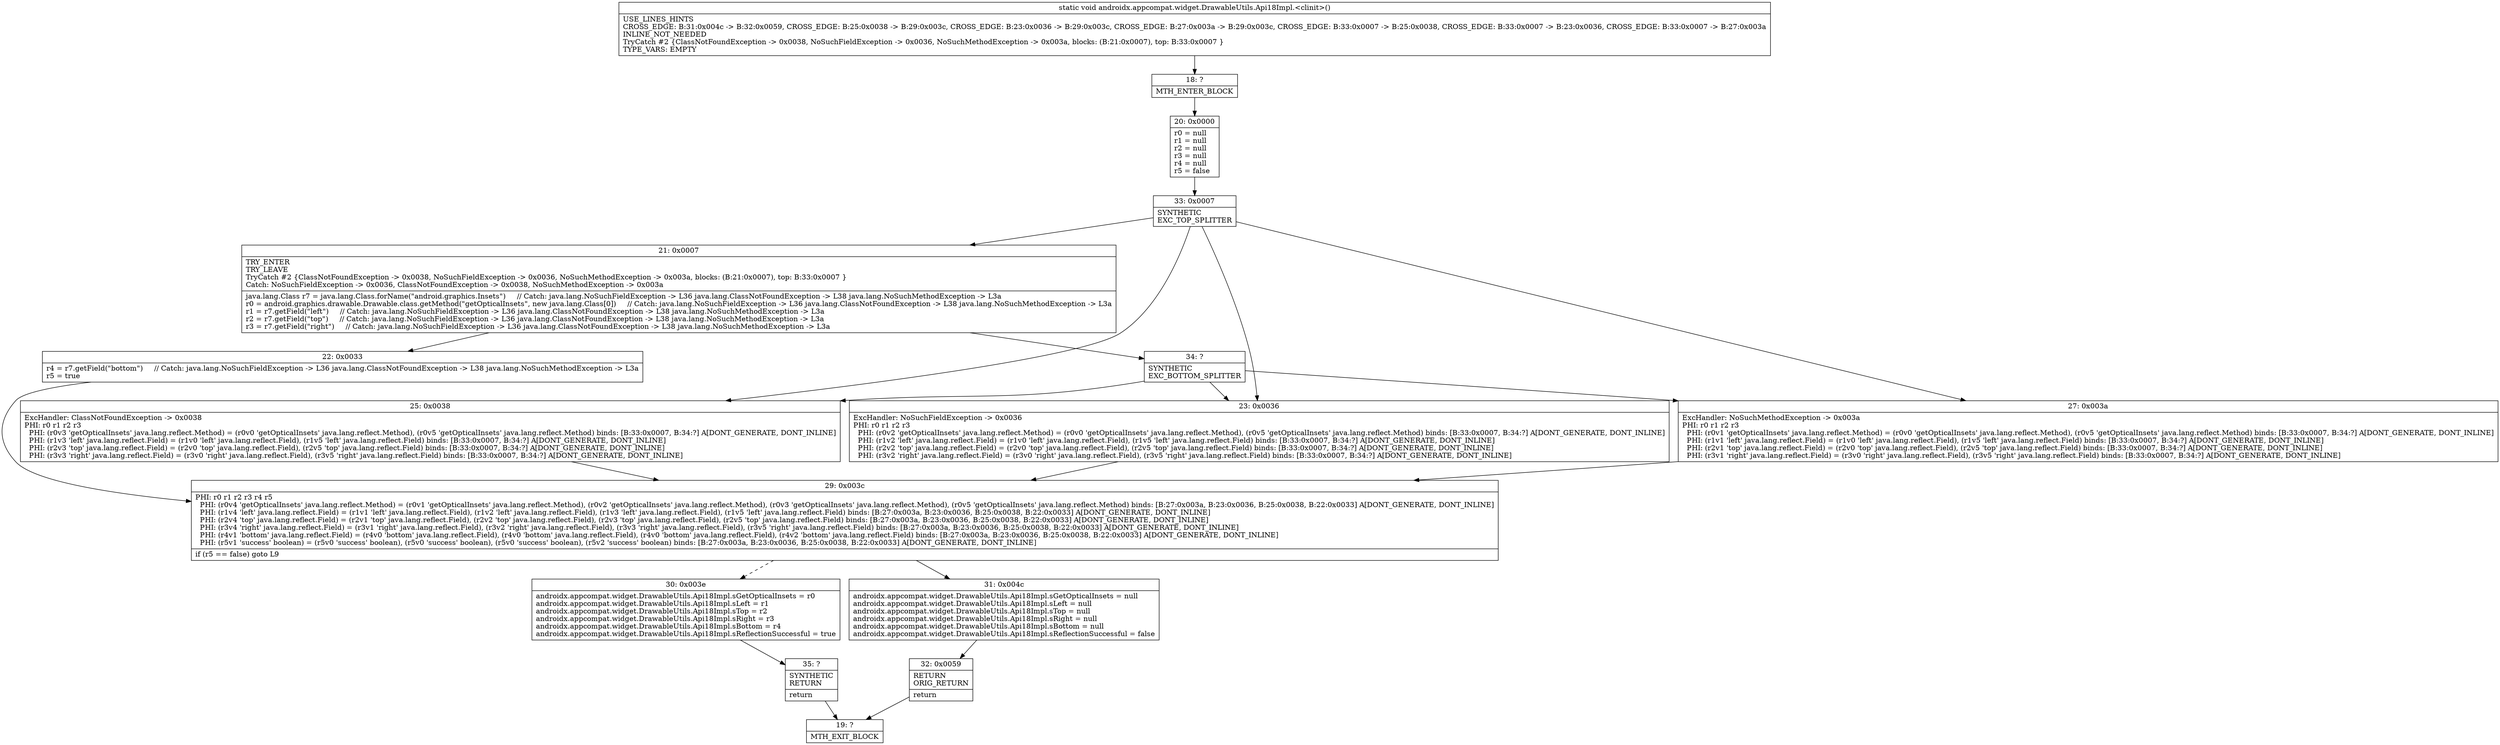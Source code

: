 digraph "CFG forandroidx.appcompat.widget.DrawableUtils.Api18Impl.\<clinit\>()V" {
Node_18 [shape=record,label="{18\:\ ?|MTH_ENTER_BLOCK\l}"];
Node_20 [shape=record,label="{20\:\ 0x0000|r0 = null\lr1 = null\lr2 = null\lr3 = null\lr4 = null\lr5 = false\l}"];
Node_33 [shape=record,label="{33\:\ 0x0007|SYNTHETIC\lEXC_TOP_SPLITTER\l}"];
Node_21 [shape=record,label="{21\:\ 0x0007|TRY_ENTER\lTRY_LEAVE\lTryCatch #2 \{ClassNotFoundException \-\> 0x0038, NoSuchFieldException \-\> 0x0036, NoSuchMethodException \-\> 0x003a, blocks: (B:21:0x0007), top: B:33:0x0007 \}\lCatch: NoSuchFieldException \-\> 0x0036, ClassNotFoundException \-\> 0x0038, NoSuchMethodException \-\> 0x003a\l|java.lang.Class r7 = java.lang.Class.forName(\"android.graphics.Insets\")     \/\/ Catch: java.lang.NoSuchFieldException \-\> L36 java.lang.ClassNotFoundException \-\> L38 java.lang.NoSuchMethodException \-\> L3a\lr0 = android.graphics.drawable.Drawable.class.getMethod(\"getOpticalInsets\", new java.lang.Class[0])     \/\/ Catch: java.lang.NoSuchFieldException \-\> L36 java.lang.ClassNotFoundException \-\> L38 java.lang.NoSuchMethodException \-\> L3a\lr1 = r7.getField(\"left\")     \/\/ Catch: java.lang.NoSuchFieldException \-\> L36 java.lang.ClassNotFoundException \-\> L38 java.lang.NoSuchMethodException \-\> L3a\lr2 = r7.getField(\"top\")     \/\/ Catch: java.lang.NoSuchFieldException \-\> L36 java.lang.ClassNotFoundException \-\> L38 java.lang.NoSuchMethodException \-\> L3a\lr3 = r7.getField(\"right\")     \/\/ Catch: java.lang.NoSuchFieldException \-\> L36 java.lang.ClassNotFoundException \-\> L38 java.lang.NoSuchMethodException \-\> L3a\l}"];
Node_22 [shape=record,label="{22\:\ 0x0033|r4 = r7.getField(\"bottom\")     \/\/ Catch: java.lang.NoSuchFieldException \-\> L36 java.lang.ClassNotFoundException \-\> L38 java.lang.NoSuchMethodException \-\> L3a\lr5 = true\l}"];
Node_29 [shape=record,label="{29\:\ 0x003c|PHI: r0 r1 r2 r3 r4 r5 \l  PHI: (r0v4 'getOpticalInsets' java.lang.reflect.Method) = (r0v1 'getOpticalInsets' java.lang.reflect.Method), (r0v2 'getOpticalInsets' java.lang.reflect.Method), (r0v3 'getOpticalInsets' java.lang.reflect.Method), (r0v5 'getOpticalInsets' java.lang.reflect.Method) binds: [B:27:0x003a, B:23:0x0036, B:25:0x0038, B:22:0x0033] A[DONT_GENERATE, DONT_INLINE]\l  PHI: (r1v4 'left' java.lang.reflect.Field) = (r1v1 'left' java.lang.reflect.Field), (r1v2 'left' java.lang.reflect.Field), (r1v3 'left' java.lang.reflect.Field), (r1v5 'left' java.lang.reflect.Field) binds: [B:27:0x003a, B:23:0x0036, B:25:0x0038, B:22:0x0033] A[DONT_GENERATE, DONT_INLINE]\l  PHI: (r2v4 'top' java.lang.reflect.Field) = (r2v1 'top' java.lang.reflect.Field), (r2v2 'top' java.lang.reflect.Field), (r2v3 'top' java.lang.reflect.Field), (r2v5 'top' java.lang.reflect.Field) binds: [B:27:0x003a, B:23:0x0036, B:25:0x0038, B:22:0x0033] A[DONT_GENERATE, DONT_INLINE]\l  PHI: (r3v4 'right' java.lang.reflect.Field) = (r3v1 'right' java.lang.reflect.Field), (r3v2 'right' java.lang.reflect.Field), (r3v3 'right' java.lang.reflect.Field), (r3v5 'right' java.lang.reflect.Field) binds: [B:27:0x003a, B:23:0x0036, B:25:0x0038, B:22:0x0033] A[DONT_GENERATE, DONT_INLINE]\l  PHI: (r4v1 'bottom' java.lang.reflect.Field) = (r4v0 'bottom' java.lang.reflect.Field), (r4v0 'bottom' java.lang.reflect.Field), (r4v0 'bottom' java.lang.reflect.Field), (r4v2 'bottom' java.lang.reflect.Field) binds: [B:27:0x003a, B:23:0x0036, B:25:0x0038, B:22:0x0033] A[DONT_GENERATE, DONT_INLINE]\l  PHI: (r5v1 'success' boolean) = (r5v0 'success' boolean), (r5v0 'success' boolean), (r5v0 'success' boolean), (r5v2 'success' boolean) binds: [B:27:0x003a, B:23:0x0036, B:25:0x0038, B:22:0x0033] A[DONT_GENERATE, DONT_INLINE]\l|if (r5 == false) goto L9\l}"];
Node_30 [shape=record,label="{30\:\ 0x003e|androidx.appcompat.widget.DrawableUtils.Api18Impl.sGetOpticalInsets = r0\landroidx.appcompat.widget.DrawableUtils.Api18Impl.sLeft = r1\landroidx.appcompat.widget.DrawableUtils.Api18Impl.sTop = r2\landroidx.appcompat.widget.DrawableUtils.Api18Impl.sRight = r3\landroidx.appcompat.widget.DrawableUtils.Api18Impl.sBottom = r4\landroidx.appcompat.widget.DrawableUtils.Api18Impl.sReflectionSuccessful = true\l}"];
Node_35 [shape=record,label="{35\:\ ?|SYNTHETIC\lRETURN\l|return\l}"];
Node_19 [shape=record,label="{19\:\ ?|MTH_EXIT_BLOCK\l}"];
Node_31 [shape=record,label="{31\:\ 0x004c|androidx.appcompat.widget.DrawableUtils.Api18Impl.sGetOpticalInsets = null\landroidx.appcompat.widget.DrawableUtils.Api18Impl.sLeft = null\landroidx.appcompat.widget.DrawableUtils.Api18Impl.sTop = null\landroidx.appcompat.widget.DrawableUtils.Api18Impl.sRight = null\landroidx.appcompat.widget.DrawableUtils.Api18Impl.sBottom = null\landroidx.appcompat.widget.DrawableUtils.Api18Impl.sReflectionSuccessful = false\l}"];
Node_32 [shape=record,label="{32\:\ 0x0059|RETURN\lORIG_RETURN\l|return\l}"];
Node_34 [shape=record,label="{34\:\ ?|SYNTHETIC\lEXC_BOTTOM_SPLITTER\l}"];
Node_25 [shape=record,label="{25\:\ 0x0038|ExcHandler: ClassNotFoundException \-\> 0x0038\lPHI: r0 r1 r2 r3 \l  PHI: (r0v3 'getOpticalInsets' java.lang.reflect.Method) = (r0v0 'getOpticalInsets' java.lang.reflect.Method), (r0v5 'getOpticalInsets' java.lang.reflect.Method) binds: [B:33:0x0007, B:34:?] A[DONT_GENERATE, DONT_INLINE]\l  PHI: (r1v3 'left' java.lang.reflect.Field) = (r1v0 'left' java.lang.reflect.Field), (r1v5 'left' java.lang.reflect.Field) binds: [B:33:0x0007, B:34:?] A[DONT_GENERATE, DONT_INLINE]\l  PHI: (r2v3 'top' java.lang.reflect.Field) = (r2v0 'top' java.lang.reflect.Field), (r2v5 'top' java.lang.reflect.Field) binds: [B:33:0x0007, B:34:?] A[DONT_GENERATE, DONT_INLINE]\l  PHI: (r3v3 'right' java.lang.reflect.Field) = (r3v0 'right' java.lang.reflect.Field), (r3v5 'right' java.lang.reflect.Field) binds: [B:33:0x0007, B:34:?] A[DONT_GENERATE, DONT_INLINE]\l}"];
Node_23 [shape=record,label="{23\:\ 0x0036|ExcHandler: NoSuchFieldException \-\> 0x0036\lPHI: r0 r1 r2 r3 \l  PHI: (r0v2 'getOpticalInsets' java.lang.reflect.Method) = (r0v0 'getOpticalInsets' java.lang.reflect.Method), (r0v5 'getOpticalInsets' java.lang.reflect.Method) binds: [B:33:0x0007, B:34:?] A[DONT_GENERATE, DONT_INLINE]\l  PHI: (r1v2 'left' java.lang.reflect.Field) = (r1v0 'left' java.lang.reflect.Field), (r1v5 'left' java.lang.reflect.Field) binds: [B:33:0x0007, B:34:?] A[DONT_GENERATE, DONT_INLINE]\l  PHI: (r2v2 'top' java.lang.reflect.Field) = (r2v0 'top' java.lang.reflect.Field), (r2v5 'top' java.lang.reflect.Field) binds: [B:33:0x0007, B:34:?] A[DONT_GENERATE, DONT_INLINE]\l  PHI: (r3v2 'right' java.lang.reflect.Field) = (r3v0 'right' java.lang.reflect.Field), (r3v5 'right' java.lang.reflect.Field) binds: [B:33:0x0007, B:34:?] A[DONT_GENERATE, DONT_INLINE]\l}"];
Node_27 [shape=record,label="{27\:\ 0x003a|ExcHandler: NoSuchMethodException \-\> 0x003a\lPHI: r0 r1 r2 r3 \l  PHI: (r0v1 'getOpticalInsets' java.lang.reflect.Method) = (r0v0 'getOpticalInsets' java.lang.reflect.Method), (r0v5 'getOpticalInsets' java.lang.reflect.Method) binds: [B:33:0x0007, B:34:?] A[DONT_GENERATE, DONT_INLINE]\l  PHI: (r1v1 'left' java.lang.reflect.Field) = (r1v0 'left' java.lang.reflect.Field), (r1v5 'left' java.lang.reflect.Field) binds: [B:33:0x0007, B:34:?] A[DONT_GENERATE, DONT_INLINE]\l  PHI: (r2v1 'top' java.lang.reflect.Field) = (r2v0 'top' java.lang.reflect.Field), (r2v5 'top' java.lang.reflect.Field) binds: [B:33:0x0007, B:34:?] A[DONT_GENERATE, DONT_INLINE]\l  PHI: (r3v1 'right' java.lang.reflect.Field) = (r3v0 'right' java.lang.reflect.Field), (r3v5 'right' java.lang.reflect.Field) binds: [B:33:0x0007, B:34:?] A[DONT_GENERATE, DONT_INLINE]\l}"];
MethodNode[shape=record,label="{static void androidx.appcompat.widget.DrawableUtils.Api18Impl.\<clinit\>()  | USE_LINES_HINTS\lCROSS_EDGE: B:31:0x004c \-\> B:32:0x0059, CROSS_EDGE: B:25:0x0038 \-\> B:29:0x003c, CROSS_EDGE: B:23:0x0036 \-\> B:29:0x003c, CROSS_EDGE: B:27:0x003a \-\> B:29:0x003c, CROSS_EDGE: B:33:0x0007 \-\> B:25:0x0038, CROSS_EDGE: B:33:0x0007 \-\> B:23:0x0036, CROSS_EDGE: B:33:0x0007 \-\> B:27:0x003a\lINLINE_NOT_NEEDED\lTryCatch #2 \{ClassNotFoundException \-\> 0x0038, NoSuchFieldException \-\> 0x0036, NoSuchMethodException \-\> 0x003a, blocks: (B:21:0x0007), top: B:33:0x0007 \}\lTYPE_VARS: EMPTY\l}"];
MethodNode -> Node_18;Node_18 -> Node_20;
Node_20 -> Node_33;
Node_33 -> Node_21;
Node_33 -> Node_25;
Node_33 -> Node_23;
Node_33 -> Node_27;
Node_21 -> Node_22;
Node_21 -> Node_34;
Node_22 -> Node_29;
Node_29 -> Node_30[style=dashed];
Node_29 -> Node_31;
Node_30 -> Node_35;
Node_35 -> Node_19;
Node_31 -> Node_32;
Node_32 -> Node_19;
Node_34 -> Node_25;
Node_34 -> Node_23;
Node_34 -> Node_27;
Node_25 -> Node_29;
Node_23 -> Node_29;
Node_27 -> Node_29;
}

